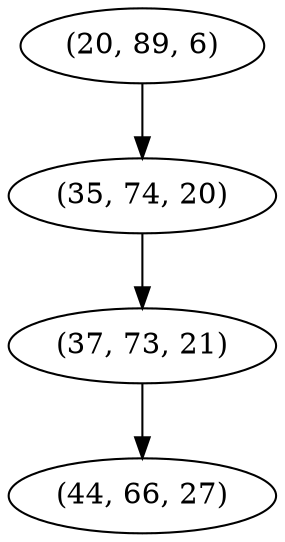 digraph tree {
    "(20, 89, 6)";
    "(35, 74, 20)";
    "(37, 73, 21)";
    "(44, 66, 27)";
    "(20, 89, 6)" -> "(35, 74, 20)";
    "(35, 74, 20)" -> "(37, 73, 21)";
    "(37, 73, 21)" -> "(44, 66, 27)";
}
